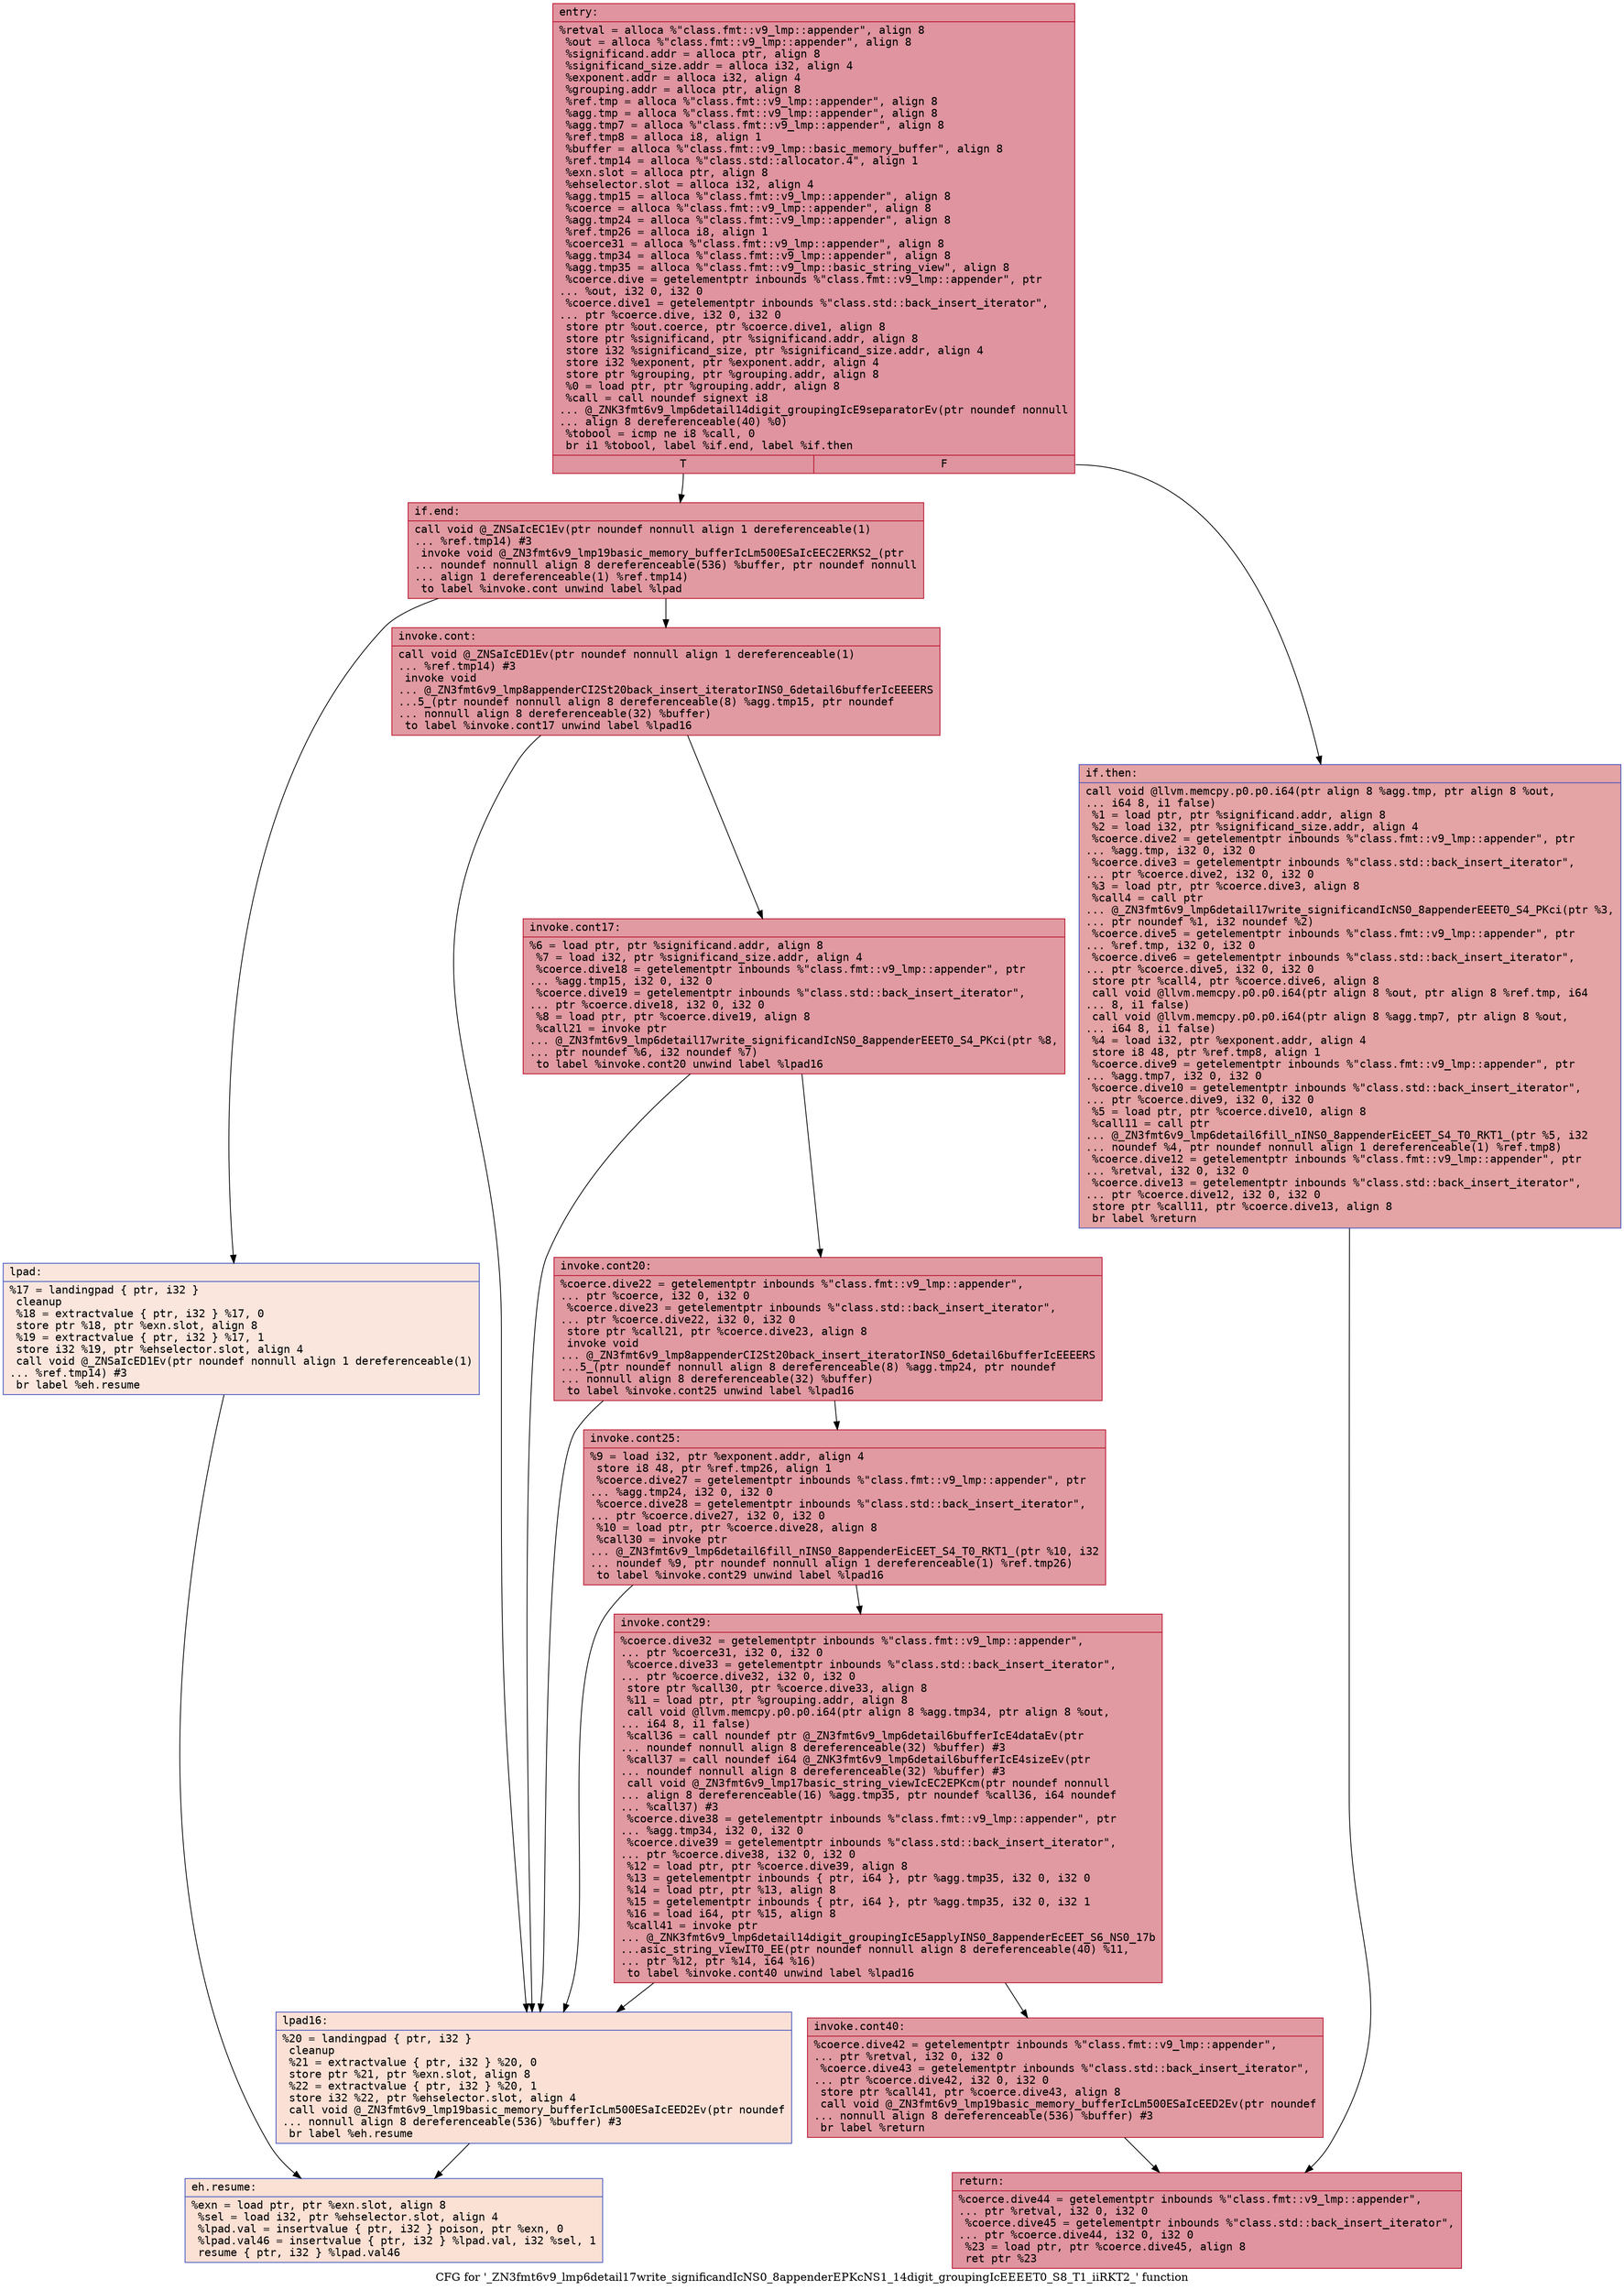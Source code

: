 digraph "CFG for '_ZN3fmt6v9_lmp6detail17write_significandIcNS0_8appenderEPKcNS1_14digit_groupingIcEEEET0_S8_T1_iiRKT2_' function" {
	label="CFG for '_ZN3fmt6v9_lmp6detail17write_significandIcNS0_8appenderEPKcNS1_14digit_groupingIcEEEET0_S8_T1_iiRKT2_' function";

	Node0x556bfecfccf0 [shape=record,color="#b70d28ff", style=filled, fillcolor="#b70d2870" fontname="Courier",label="{entry:\l|  %retval = alloca %\"class.fmt::v9_lmp::appender\", align 8\l  %out = alloca %\"class.fmt::v9_lmp::appender\", align 8\l  %significand.addr = alloca ptr, align 8\l  %significand_size.addr = alloca i32, align 4\l  %exponent.addr = alloca i32, align 4\l  %grouping.addr = alloca ptr, align 8\l  %ref.tmp = alloca %\"class.fmt::v9_lmp::appender\", align 8\l  %agg.tmp = alloca %\"class.fmt::v9_lmp::appender\", align 8\l  %agg.tmp7 = alloca %\"class.fmt::v9_lmp::appender\", align 8\l  %ref.tmp8 = alloca i8, align 1\l  %buffer = alloca %\"class.fmt::v9_lmp::basic_memory_buffer\", align 8\l  %ref.tmp14 = alloca %\"class.std::allocator.4\", align 1\l  %exn.slot = alloca ptr, align 8\l  %ehselector.slot = alloca i32, align 4\l  %agg.tmp15 = alloca %\"class.fmt::v9_lmp::appender\", align 8\l  %coerce = alloca %\"class.fmt::v9_lmp::appender\", align 8\l  %agg.tmp24 = alloca %\"class.fmt::v9_lmp::appender\", align 8\l  %ref.tmp26 = alloca i8, align 1\l  %coerce31 = alloca %\"class.fmt::v9_lmp::appender\", align 8\l  %agg.tmp34 = alloca %\"class.fmt::v9_lmp::appender\", align 8\l  %agg.tmp35 = alloca %\"class.fmt::v9_lmp::basic_string_view\", align 8\l  %coerce.dive = getelementptr inbounds %\"class.fmt::v9_lmp::appender\", ptr\l... %out, i32 0, i32 0\l  %coerce.dive1 = getelementptr inbounds %\"class.std::back_insert_iterator\",\l... ptr %coerce.dive, i32 0, i32 0\l  store ptr %out.coerce, ptr %coerce.dive1, align 8\l  store ptr %significand, ptr %significand.addr, align 8\l  store i32 %significand_size, ptr %significand_size.addr, align 4\l  store i32 %exponent, ptr %exponent.addr, align 4\l  store ptr %grouping, ptr %grouping.addr, align 8\l  %0 = load ptr, ptr %grouping.addr, align 8\l  %call = call noundef signext i8\l... @_ZNK3fmt6v9_lmp6detail14digit_groupingIcE9separatorEv(ptr noundef nonnull\l... align 8 dereferenceable(40) %0)\l  %tobool = icmp ne i8 %call, 0\l  br i1 %tobool, label %if.end, label %if.then\l|{<s0>T|<s1>F}}"];
	Node0x556bfecfccf0:s0 -> Node0x556bfecfe910[tooltip="entry -> if.end\nProbability 62.50%" ];
	Node0x556bfecfccf0:s1 -> Node0x556bfecfe980[tooltip="entry -> if.then\nProbability 37.50%" ];
	Node0x556bfecfe980 [shape=record,color="#3d50c3ff", style=filled, fillcolor="#c32e3170" fontname="Courier",label="{if.then:\l|  call void @llvm.memcpy.p0.p0.i64(ptr align 8 %agg.tmp, ptr align 8 %out,\l... i64 8, i1 false)\l  %1 = load ptr, ptr %significand.addr, align 8\l  %2 = load i32, ptr %significand_size.addr, align 4\l  %coerce.dive2 = getelementptr inbounds %\"class.fmt::v9_lmp::appender\", ptr\l... %agg.tmp, i32 0, i32 0\l  %coerce.dive3 = getelementptr inbounds %\"class.std::back_insert_iterator\",\l... ptr %coerce.dive2, i32 0, i32 0\l  %3 = load ptr, ptr %coerce.dive3, align 8\l  %call4 = call ptr\l... @_ZN3fmt6v9_lmp6detail17write_significandIcNS0_8appenderEEET0_S4_PKci(ptr %3,\l... ptr noundef %1, i32 noundef %2)\l  %coerce.dive5 = getelementptr inbounds %\"class.fmt::v9_lmp::appender\", ptr\l... %ref.tmp, i32 0, i32 0\l  %coerce.dive6 = getelementptr inbounds %\"class.std::back_insert_iterator\",\l... ptr %coerce.dive5, i32 0, i32 0\l  store ptr %call4, ptr %coerce.dive6, align 8\l  call void @llvm.memcpy.p0.p0.i64(ptr align 8 %out, ptr align 8 %ref.tmp, i64\l... 8, i1 false)\l  call void @llvm.memcpy.p0.p0.i64(ptr align 8 %agg.tmp7, ptr align 8 %out,\l... i64 8, i1 false)\l  %4 = load i32, ptr %exponent.addr, align 4\l  store i8 48, ptr %ref.tmp8, align 1\l  %coerce.dive9 = getelementptr inbounds %\"class.fmt::v9_lmp::appender\", ptr\l... %agg.tmp7, i32 0, i32 0\l  %coerce.dive10 = getelementptr inbounds %\"class.std::back_insert_iterator\",\l... ptr %coerce.dive9, i32 0, i32 0\l  %5 = load ptr, ptr %coerce.dive10, align 8\l  %call11 = call ptr\l... @_ZN3fmt6v9_lmp6detail6fill_nINS0_8appenderEicEET_S4_T0_RKT1_(ptr %5, i32\l... noundef %4, ptr noundef nonnull align 1 dereferenceable(1) %ref.tmp8)\l  %coerce.dive12 = getelementptr inbounds %\"class.fmt::v9_lmp::appender\", ptr\l... %retval, i32 0, i32 0\l  %coerce.dive13 = getelementptr inbounds %\"class.std::back_insert_iterator\",\l... ptr %coerce.dive12, i32 0, i32 0\l  store ptr %call11, ptr %coerce.dive13, align 8\l  br label %return\l}"];
	Node0x556bfecfe980 -> Node0x556bfecff8e0[tooltip="if.then -> return\nProbability 100.00%" ];
	Node0x556bfecfe910 [shape=record,color="#b70d28ff", style=filled, fillcolor="#bb1b2c70" fontname="Courier",label="{if.end:\l|  call void @_ZNSaIcEC1Ev(ptr noundef nonnull align 1 dereferenceable(1)\l... %ref.tmp14) #3\l  invoke void @_ZN3fmt6v9_lmp19basic_memory_bufferIcLm500ESaIcEEC2ERKS2_(ptr\l... noundef nonnull align 8 dereferenceable(536) %buffer, ptr noundef nonnull\l... align 1 dereferenceable(1) %ref.tmp14)\l          to label %invoke.cont unwind label %lpad\l}"];
	Node0x556bfecfe910 -> Node0x556bfecffd80[tooltip="if.end -> invoke.cont\nProbability 100.00%" ];
	Node0x556bfecfe910 -> Node0x556bfecffe00[tooltip="if.end -> lpad\nProbability 0.00%" ];
	Node0x556bfecffd80 [shape=record,color="#b70d28ff", style=filled, fillcolor="#bb1b2c70" fontname="Courier",label="{invoke.cont:\l|  call void @_ZNSaIcED1Ev(ptr noundef nonnull align 1 dereferenceable(1)\l... %ref.tmp14) #3\l  invoke void\l... @_ZN3fmt6v9_lmp8appenderCI2St20back_insert_iteratorINS0_6detail6bufferIcEEEERS\l...5_(ptr noundef nonnull align 8 dereferenceable(8) %agg.tmp15, ptr noundef\l... nonnull align 8 dereferenceable(32) %buffer)\l          to label %invoke.cont17 unwind label %lpad16\l}"];
	Node0x556bfecffd80 -> Node0x556bfed000e0[tooltip="invoke.cont -> invoke.cont17\nProbability 100.00%" ];
	Node0x556bfecffd80 -> Node0x556bfed001c0[tooltip="invoke.cont -> lpad16\nProbability 0.00%" ];
	Node0x556bfed000e0 [shape=record,color="#b70d28ff", style=filled, fillcolor="#bb1b2c70" fontname="Courier",label="{invoke.cont17:\l|  %6 = load ptr, ptr %significand.addr, align 8\l  %7 = load i32, ptr %significand_size.addr, align 4\l  %coerce.dive18 = getelementptr inbounds %\"class.fmt::v9_lmp::appender\", ptr\l... %agg.tmp15, i32 0, i32 0\l  %coerce.dive19 = getelementptr inbounds %\"class.std::back_insert_iterator\",\l... ptr %coerce.dive18, i32 0, i32 0\l  %8 = load ptr, ptr %coerce.dive19, align 8\l  %call21 = invoke ptr\l... @_ZN3fmt6v9_lmp6detail17write_significandIcNS0_8appenderEEET0_S4_PKci(ptr %8,\l... ptr noundef %6, i32 noundef %7)\l          to label %invoke.cont20 unwind label %lpad16\l}"];
	Node0x556bfed000e0 -> Node0x556bfecfdf90[tooltip="invoke.cont17 -> invoke.cont20\nProbability 100.00%" ];
	Node0x556bfed000e0 -> Node0x556bfed001c0[tooltip="invoke.cont17 -> lpad16\nProbability 0.00%" ];
	Node0x556bfecfdf90 [shape=record,color="#b70d28ff", style=filled, fillcolor="#bb1b2c70" fontname="Courier",label="{invoke.cont20:\l|  %coerce.dive22 = getelementptr inbounds %\"class.fmt::v9_lmp::appender\",\l... ptr %coerce, i32 0, i32 0\l  %coerce.dive23 = getelementptr inbounds %\"class.std::back_insert_iterator\",\l... ptr %coerce.dive22, i32 0, i32 0\l  store ptr %call21, ptr %coerce.dive23, align 8\l  invoke void\l... @_ZN3fmt6v9_lmp8appenderCI2St20back_insert_iteratorINS0_6detail6bufferIcEEEERS\l...5_(ptr noundef nonnull align 8 dereferenceable(8) %agg.tmp24, ptr noundef\l... nonnull align 8 dereferenceable(32) %buffer)\l          to label %invoke.cont25 unwind label %lpad16\l}"];
	Node0x556bfecfdf90 -> Node0x556bfecfdf40[tooltip="invoke.cont20 -> invoke.cont25\nProbability 100.00%" ];
	Node0x556bfecfdf90 -> Node0x556bfed001c0[tooltip="invoke.cont20 -> lpad16\nProbability 0.00%" ];
	Node0x556bfecfdf40 [shape=record,color="#b70d28ff", style=filled, fillcolor="#bb1b2c70" fontname="Courier",label="{invoke.cont25:\l|  %9 = load i32, ptr %exponent.addr, align 4\l  store i8 48, ptr %ref.tmp26, align 1\l  %coerce.dive27 = getelementptr inbounds %\"class.fmt::v9_lmp::appender\", ptr\l... %agg.tmp24, i32 0, i32 0\l  %coerce.dive28 = getelementptr inbounds %\"class.std::back_insert_iterator\",\l... ptr %coerce.dive27, i32 0, i32 0\l  %10 = load ptr, ptr %coerce.dive28, align 8\l  %call30 = invoke ptr\l... @_ZN3fmt6v9_lmp6detail6fill_nINS0_8appenderEicEET_S4_T0_RKT1_(ptr %10, i32\l... noundef %9, ptr noundef nonnull align 1 dereferenceable(1) %ref.tmp26)\l          to label %invoke.cont29 unwind label %lpad16\l}"];
	Node0x556bfecfdf40 -> Node0x556bfed014d0[tooltip="invoke.cont25 -> invoke.cont29\nProbability 100.00%" ];
	Node0x556bfecfdf40 -> Node0x556bfed001c0[tooltip="invoke.cont25 -> lpad16\nProbability 0.00%" ];
	Node0x556bfed014d0 [shape=record,color="#b70d28ff", style=filled, fillcolor="#bb1b2c70" fontname="Courier",label="{invoke.cont29:\l|  %coerce.dive32 = getelementptr inbounds %\"class.fmt::v9_lmp::appender\",\l... ptr %coerce31, i32 0, i32 0\l  %coerce.dive33 = getelementptr inbounds %\"class.std::back_insert_iterator\",\l... ptr %coerce.dive32, i32 0, i32 0\l  store ptr %call30, ptr %coerce.dive33, align 8\l  %11 = load ptr, ptr %grouping.addr, align 8\l  call void @llvm.memcpy.p0.p0.i64(ptr align 8 %agg.tmp34, ptr align 8 %out,\l... i64 8, i1 false)\l  %call36 = call noundef ptr @_ZN3fmt6v9_lmp6detail6bufferIcE4dataEv(ptr\l... noundef nonnull align 8 dereferenceable(32) %buffer) #3\l  %call37 = call noundef i64 @_ZNK3fmt6v9_lmp6detail6bufferIcE4sizeEv(ptr\l... noundef nonnull align 8 dereferenceable(32) %buffer) #3\l  call void @_ZN3fmt6v9_lmp17basic_string_viewIcEC2EPKcm(ptr noundef nonnull\l... align 8 dereferenceable(16) %agg.tmp35, ptr noundef %call36, i64 noundef\l... %call37) #3\l  %coerce.dive38 = getelementptr inbounds %\"class.fmt::v9_lmp::appender\", ptr\l... %agg.tmp34, i32 0, i32 0\l  %coerce.dive39 = getelementptr inbounds %\"class.std::back_insert_iterator\",\l... ptr %coerce.dive38, i32 0, i32 0\l  %12 = load ptr, ptr %coerce.dive39, align 8\l  %13 = getelementptr inbounds \{ ptr, i64 \}, ptr %agg.tmp35, i32 0, i32 0\l  %14 = load ptr, ptr %13, align 8\l  %15 = getelementptr inbounds \{ ptr, i64 \}, ptr %agg.tmp35, i32 0, i32 1\l  %16 = load i64, ptr %15, align 8\l  %call41 = invoke ptr\l... @_ZNK3fmt6v9_lmp6detail14digit_groupingIcE5applyINS0_8appenderEcEET_S6_NS0_17b\l...asic_string_viewIT0_EE(ptr noundef nonnull align 8 dereferenceable(40) %11,\l... ptr %12, ptr %14, i64 %16)\l          to label %invoke.cont40 unwind label %lpad16\l}"];
	Node0x556bfed014d0 -> Node0x556bfed022b0[tooltip="invoke.cont29 -> invoke.cont40\nProbability 100.00%" ];
	Node0x556bfed014d0 -> Node0x556bfed001c0[tooltip="invoke.cont29 -> lpad16\nProbability 0.00%" ];
	Node0x556bfed022b0 [shape=record,color="#b70d28ff", style=filled, fillcolor="#bb1b2c70" fontname="Courier",label="{invoke.cont40:\l|  %coerce.dive42 = getelementptr inbounds %\"class.fmt::v9_lmp::appender\",\l... ptr %retval, i32 0, i32 0\l  %coerce.dive43 = getelementptr inbounds %\"class.std::back_insert_iterator\",\l... ptr %coerce.dive42, i32 0, i32 0\l  store ptr %call41, ptr %coerce.dive43, align 8\l  call void @_ZN3fmt6v9_lmp19basic_memory_bufferIcLm500ESaIcEED2Ev(ptr noundef\l... nonnull align 8 dereferenceable(536) %buffer) #3\l  br label %return\l}"];
	Node0x556bfed022b0 -> Node0x556bfecff8e0[tooltip="invoke.cont40 -> return\nProbability 100.00%" ];
	Node0x556bfecffe00 [shape=record,color="#3d50c3ff", style=filled, fillcolor="#f3c7b170" fontname="Courier",label="{lpad:\l|  %17 = landingpad \{ ptr, i32 \}\l          cleanup\l  %18 = extractvalue \{ ptr, i32 \} %17, 0\l  store ptr %18, ptr %exn.slot, align 8\l  %19 = extractvalue \{ ptr, i32 \} %17, 1\l  store i32 %19, ptr %ehselector.slot, align 4\l  call void @_ZNSaIcED1Ev(ptr noundef nonnull align 1 dereferenceable(1)\l... %ref.tmp14) #3\l  br label %eh.resume\l}"];
	Node0x556bfecffe00 -> Node0x556bfed02d00[tooltip="lpad -> eh.resume\nProbability 100.00%" ];
	Node0x556bfed001c0 [shape=record,color="#3d50c3ff", style=filled, fillcolor="#f7bca170" fontname="Courier",label="{lpad16:\l|  %20 = landingpad \{ ptr, i32 \}\l          cleanup\l  %21 = extractvalue \{ ptr, i32 \} %20, 0\l  store ptr %21, ptr %exn.slot, align 8\l  %22 = extractvalue \{ ptr, i32 \} %20, 1\l  store i32 %22, ptr %ehselector.slot, align 4\l  call void @_ZN3fmt6v9_lmp19basic_memory_bufferIcLm500ESaIcEED2Ev(ptr noundef\l... nonnull align 8 dereferenceable(536) %buffer) #3\l  br label %eh.resume\l}"];
	Node0x556bfed001c0 -> Node0x556bfed02d00[tooltip="lpad16 -> eh.resume\nProbability 100.00%" ];
	Node0x556bfecff8e0 [shape=record,color="#b70d28ff", style=filled, fillcolor="#b70d2870" fontname="Courier",label="{return:\l|  %coerce.dive44 = getelementptr inbounds %\"class.fmt::v9_lmp::appender\",\l... ptr %retval, i32 0, i32 0\l  %coerce.dive45 = getelementptr inbounds %\"class.std::back_insert_iterator\",\l... ptr %coerce.dive44, i32 0, i32 0\l  %23 = load ptr, ptr %coerce.dive45, align 8\l  ret ptr %23\l}"];
	Node0x556bfed02d00 [shape=record,color="#3d50c3ff", style=filled, fillcolor="#f7b99e70" fontname="Courier",label="{eh.resume:\l|  %exn = load ptr, ptr %exn.slot, align 8\l  %sel = load i32, ptr %ehselector.slot, align 4\l  %lpad.val = insertvalue \{ ptr, i32 \} poison, ptr %exn, 0\l  %lpad.val46 = insertvalue \{ ptr, i32 \} %lpad.val, i32 %sel, 1\l  resume \{ ptr, i32 \} %lpad.val46\l}"];
}
